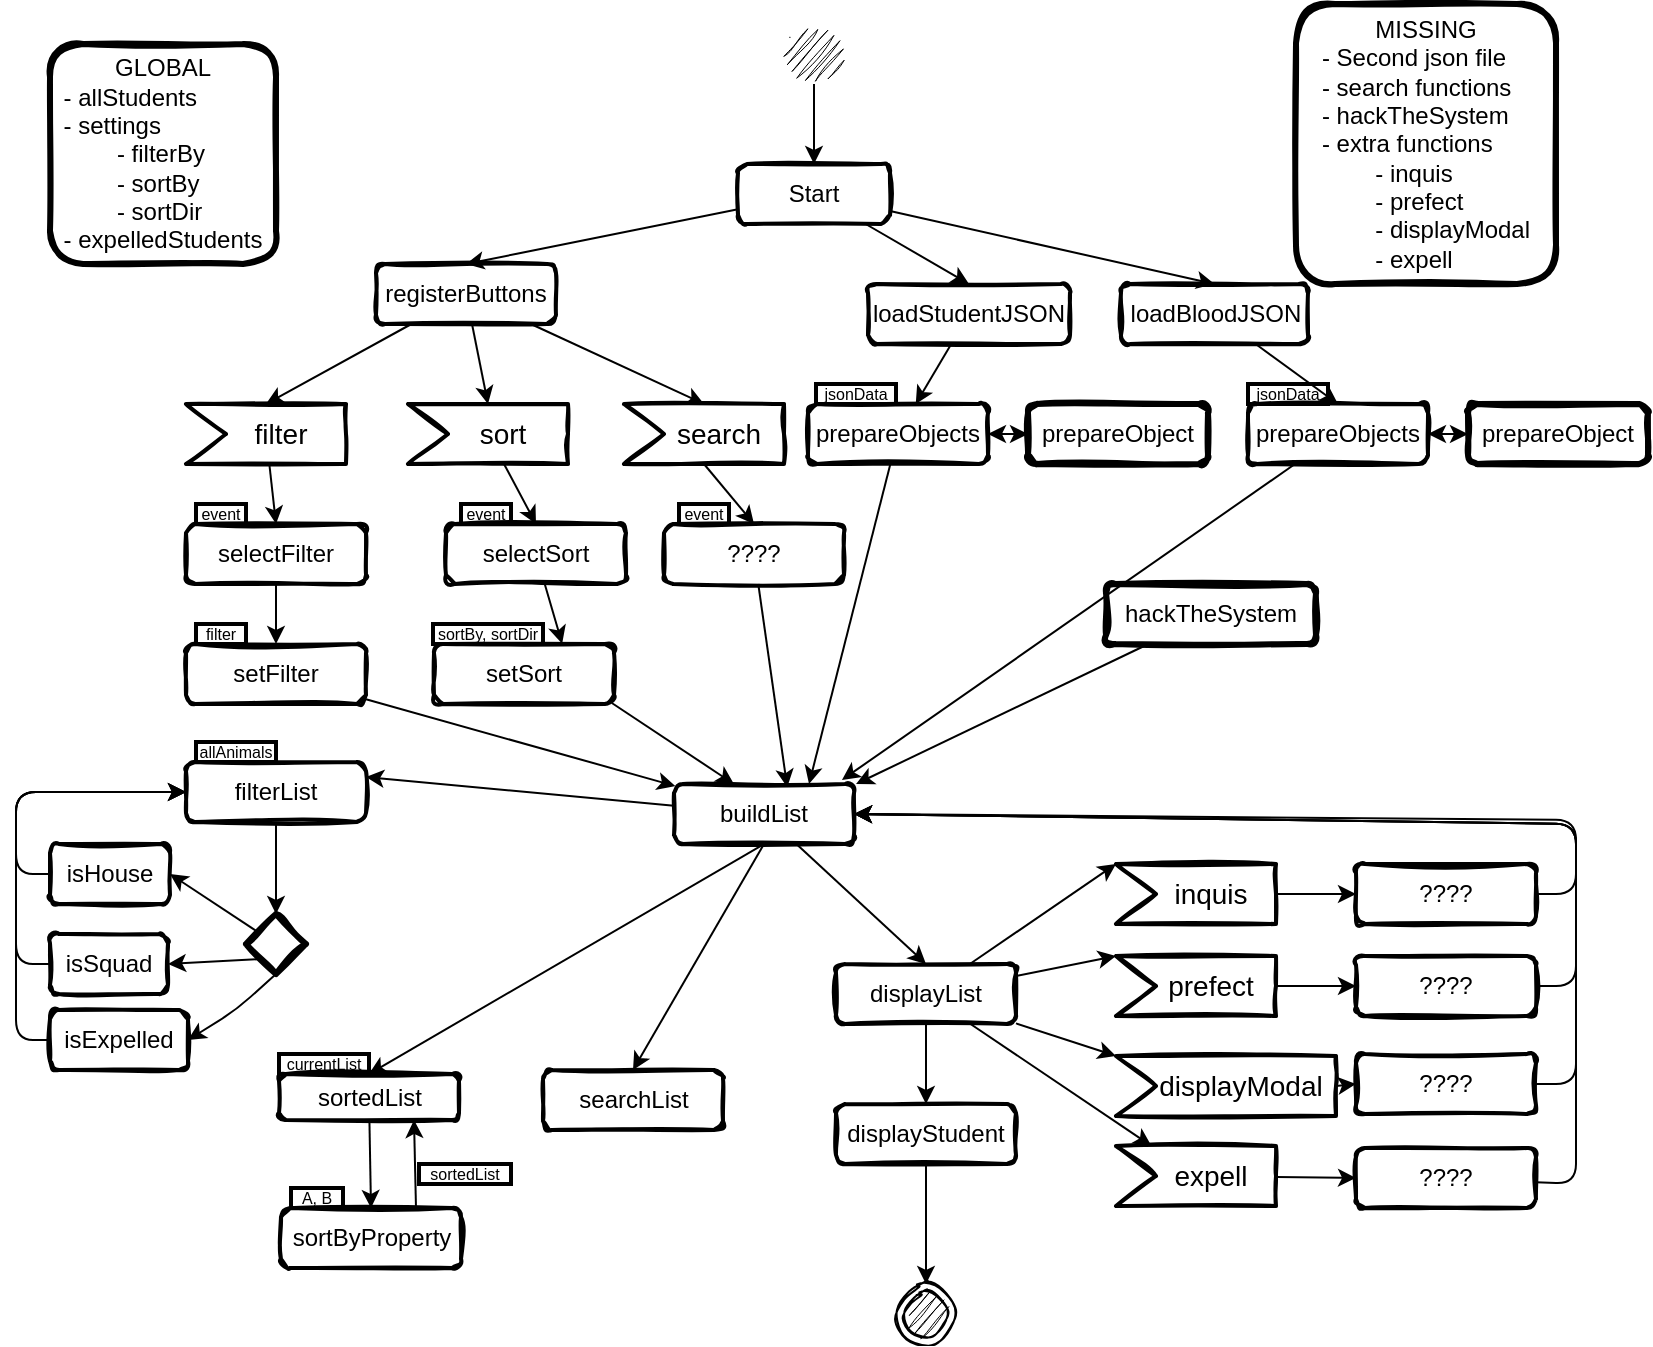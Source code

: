 <mxfile>
    <diagram id="oOvZCzZju9aMzPUEK3CR" name="Page-1">
        <mxGraphModel dx="831" dy="860" grid="1" gridSize="10" guides="1" tooltips="1" connect="1" arrows="1" fold="1" page="1" pageScale="1" pageWidth="827" pageHeight="1169" background="#FFFFFF" math="0" shadow="0">
            <root>
                <mxCell id="0"/>
                <mxCell id="1" parent="0"/>
                <mxCell id="14" style="edgeStyle=none;html=1;fontColor=#000000;strokeColor=#000000;" parent="1" source="11" edge="1">
                    <mxGeometry relative="1" as="geometry">
                        <mxPoint x="423" y="110" as="targetPoint"/>
                    </mxGeometry>
                </mxCell>
                <mxCell id="11" value="" style="ellipse;fillColor=#000000;strokeColor=none;sketch=1;fontColor=#000000;" parent="1" vertex="1">
                    <mxGeometry x="408" y="40" width="30" height="30" as="geometry"/>
                </mxCell>
                <mxCell id="17" style="edgeStyle=none;html=1;entryX=0.5;entryY=0;entryDx=0;entryDy=0;fontColor=#000000;strokeColor=#000000;" parent="1" source="13" target="15" edge="1">
                    <mxGeometry relative="1" as="geometry"/>
                </mxCell>
                <mxCell id="18" style="edgeStyle=none;html=1;entryX=0.5;entryY=0;entryDx=0;entryDy=0;fontColor=#000000;strokeColor=#000000;" parent="1" source="13" target="16" edge="1">
                    <mxGeometry relative="1" as="geometry"/>
                </mxCell>
                <mxCell id="135" style="edgeStyle=none;html=1;entryX=0.5;entryY=0;entryDx=0;entryDy=0;strokeColor=#000000;" edge="1" parent="1" source="13" target="133">
                    <mxGeometry relative="1" as="geometry"/>
                </mxCell>
                <mxCell id="13" value="Start" style="rounded=1;whiteSpace=wrap;html=1;sketch=1;fontColor=#000000;strokeColor=#000000;strokeWidth=2;fillColor=none;" parent="1" vertex="1">
                    <mxGeometry x="385" y="110" width="76" height="30" as="geometry"/>
                </mxCell>
                <mxCell id="35" style="edgeStyle=none;html=1;entryX=0;entryY=0;entryDx=40;entryDy=0;entryPerimeter=0;fontColor=#000000;strokeColor=#000000;" parent="1" source="15" target="27" edge="1">
                    <mxGeometry relative="1" as="geometry"/>
                </mxCell>
                <mxCell id="36" style="edgeStyle=none;html=1;entryX=0;entryY=0;entryDx=40;entryDy=0;entryPerimeter=0;fontColor=#000000;strokeColor=#000000;" parent="1" source="15" target="28" edge="1">
                    <mxGeometry relative="1" as="geometry"/>
                </mxCell>
                <mxCell id="71" style="edgeStyle=none;html=1;entryX=0;entryY=0;entryDx=40;entryDy=0;entryPerimeter=0;fontColor=#000000;strokeColor=#000000;" parent="1" source="15" target="67" edge="1">
                    <mxGeometry relative="1" as="geometry"/>
                </mxCell>
                <mxCell id="15" value="registerButtons" style="rounded=1;whiteSpace=wrap;html=1;sketch=1;fontColor=#000000;strokeColor=#000000;strokeWidth=2;fillColor=none;" parent="1" vertex="1">
                    <mxGeometry x="204" y="160" width="90" height="30" as="geometry"/>
                </mxCell>
                <mxCell id="21" style="edgeStyle=none;html=1;fontColor=#000000;strokeColor=#000000;" parent="1" source="16" target="19" edge="1">
                    <mxGeometry relative="1" as="geometry"/>
                </mxCell>
                <mxCell id="16" value="loadStudentJSON" style="rounded=1;whiteSpace=wrap;html=1;sketch=1;fontColor=#000000;strokeColor=#000000;strokeWidth=2;fillColor=none;" parent="1" vertex="1">
                    <mxGeometry x="450" y="170" width="101" height="30" as="geometry"/>
                </mxCell>
                <mxCell id="22" style="edgeStyle=none;html=1;entryX=0;entryY=0.5;entryDx=0;entryDy=0;fontColor=#000000;strokeColor=#000000;" parent="1" source="19" target="20" edge="1">
                    <mxGeometry relative="1" as="geometry"/>
                </mxCell>
                <mxCell id="43" style="edgeStyle=none;html=1;entryX=0.75;entryY=0;entryDx=0;entryDy=0;fontColor=#000000;strokeColor=#000000;" parent="1" source="19" target="24" edge="1">
                    <mxGeometry relative="1" as="geometry"/>
                </mxCell>
                <mxCell id="19" value="prepareObjects" style="rounded=1;whiteSpace=wrap;html=1;sketch=1;fontColor=#000000;strokeColor=#000000;strokeWidth=2;fillColor=none;" parent="1" vertex="1">
                    <mxGeometry x="420" y="230" width="90" height="30" as="geometry"/>
                </mxCell>
                <mxCell id="23" style="edgeStyle=none;html=1;fontColor=#000000;strokeColor=#000000;" parent="1" source="20" target="19" edge="1">
                    <mxGeometry relative="1" as="geometry"/>
                </mxCell>
                <mxCell id="20" value="prepareObject" style="rounded=1;whiteSpace=wrap;html=1;sketch=1;fontColor=#000000;strokeColor=#000000;strokeWidth=3;fillColor=none;" parent="1" vertex="1">
                    <mxGeometry x="530" y="230" width="90" height="30" as="geometry"/>
                </mxCell>
                <mxCell id="44" style="edgeStyle=none;html=1;entryX=0.5;entryY=0;entryDx=0;entryDy=0;fontColor=#000000;strokeColor=#000000;" parent="1" source="24" target="25" edge="1">
                    <mxGeometry relative="1" as="geometry"/>
                </mxCell>
                <mxCell id="46" style="edgeStyle=none;html=1;entryX=1;entryY=0.25;entryDx=0;entryDy=0;fontColor=#000000;strokeColor=#000000;" parent="1" source="24" target="33" edge="1">
                    <mxGeometry relative="1" as="geometry"/>
                </mxCell>
                <mxCell id="47" style="edgeStyle=none;html=1;exitX=0.5;exitY=1;exitDx=0;exitDy=0;entryX=0.5;entryY=0;entryDx=0;entryDy=0;fontColor=#000000;strokeColor=#000000;" parent="1" source="24" target="34" edge="1">
                    <mxGeometry relative="1" as="geometry"/>
                </mxCell>
                <mxCell id="66" style="edgeStyle=none;html=1;entryX=0.5;entryY=0;entryDx=0;entryDy=0;fontColor=#000000;strokeColor=#000000;exitX=0.5;exitY=1;exitDx=0;exitDy=0;" parent="1" source="24" target="65" edge="1">
                    <mxGeometry relative="1" as="geometry"/>
                </mxCell>
                <mxCell id="24" value="buildList" style="rounded=1;whiteSpace=wrap;html=1;sketch=1;fontColor=#000000;strokeColor=#000000;strokeWidth=2;fillColor=none;" parent="1" vertex="1">
                    <mxGeometry x="353" y="420" width="90" height="30" as="geometry"/>
                </mxCell>
                <mxCell id="45" style="edgeStyle=none;html=1;exitX=0.5;exitY=1;exitDx=0;exitDy=0;entryX=0.5;entryY=0;entryDx=0;entryDy=0;fontColor=#000000;strokeColor=#000000;" parent="1" source="25" target="26" edge="1">
                    <mxGeometry relative="1" as="geometry"/>
                </mxCell>
                <mxCell id="113" style="edgeStyle=none;html=1;fontSize=8;fontColor=#000000;strokeColor=#000000;" parent="1" source="25" target="107" edge="1">
                    <mxGeometry relative="1" as="geometry"/>
                </mxCell>
                <mxCell id="114" style="edgeStyle=none;html=1;entryX=0;entryY=0;entryDx=0;entryDy=0;entryPerimeter=0;fontSize=8;fontColor=#000000;strokeColor=#000000;" parent="1" source="25" target="109" edge="1">
                    <mxGeometry relative="1" as="geometry"/>
                </mxCell>
                <mxCell id="115" style="edgeStyle=none;html=1;entryX=0;entryY=0;entryDx=0;entryDy=0;entryPerimeter=0;fontSize=8;fontColor=#000000;strokeColor=#000000;" parent="1" source="25" target="111" edge="1">
                    <mxGeometry relative="1" as="geometry"/>
                </mxCell>
                <mxCell id="116" style="edgeStyle=none;html=1;entryX=0;entryY=0;entryDx=0;entryDy=0;entryPerimeter=0;fontSize=8;fontColor=#000000;strokeColor=#000000;" parent="1" source="25" target="112" edge="1">
                    <mxGeometry relative="1" as="geometry"/>
                </mxCell>
                <mxCell id="25" value="displayList" style="rounded=1;whiteSpace=wrap;html=1;sketch=1;fontColor=#000000;strokeColor=#000000;strokeWidth=2;fillColor=none;" parent="1" vertex="1">
                    <mxGeometry x="434" y="510" width="90" height="30" as="geometry"/>
                </mxCell>
                <mxCell id="73" style="edgeStyle=none;html=1;entryX=0.5;entryY=0;entryDx=0;entryDy=0;fontColor=#000000;strokeColor=#000000;" parent="1" source="26" target="72" edge="1">
                    <mxGeometry relative="1" as="geometry"/>
                </mxCell>
                <mxCell id="26" value="displayStudent" style="rounded=1;whiteSpace=wrap;html=1;sketch=1;fontColor=#000000;strokeColor=#000000;strokeWidth=2;fillColor=none;" parent="1" vertex="1">
                    <mxGeometry x="434" y="580" width="90" height="30" as="geometry"/>
                </mxCell>
                <mxCell id="37" style="edgeStyle=none;html=1;entryX=0.5;entryY=0;entryDx=0;entryDy=0;fontColor=#000000;strokeColor=#000000;" parent="1" source="27" target="29" edge="1">
                    <mxGeometry relative="1" as="geometry"/>
                </mxCell>
                <mxCell id="27" value="filter" style="html=1;shape=mxgraph.infographic.ribbonSimple;notch1=20;notch2=0;align=center;verticalAlign=middle;fontSize=14;fontStyle=0;fillColor=none;flipH=0;spacingRight=0;spacingLeft=14;strokeColor=#000000;strokeWidth=2;perimeterSpacing=0;sketch=1;fontColor=#000000;" parent="1" vertex="1">
                    <mxGeometry x="109" y="230" width="80" height="30" as="geometry"/>
                </mxCell>
                <mxCell id="38" style="edgeStyle=none;html=1;entryX=0.5;entryY=0;entryDx=0;entryDy=0;fontColor=#000000;strokeColor=#000000;" parent="1" source="28" target="30" edge="1">
                    <mxGeometry relative="1" as="geometry"/>
                </mxCell>
                <mxCell id="28" value="sort" style="html=1;shape=mxgraph.infographic.ribbonSimple;notch1=20;notch2=0;align=center;verticalAlign=middle;fontSize=14;fontStyle=0;fillColor=none;flipH=0;spacingRight=0;spacingLeft=14;strokeColor=#000000;strokeWidth=2;perimeterSpacing=0;sketch=1;fontColor=#000000;" parent="1" vertex="1">
                    <mxGeometry x="220" y="230" width="80" height="30" as="geometry"/>
                </mxCell>
                <mxCell id="39" style="edgeStyle=none;html=1;entryX=0.5;entryY=0;entryDx=0;entryDy=0;fontColor=#000000;strokeColor=#000000;" parent="1" source="29" target="31" edge="1">
                    <mxGeometry relative="1" as="geometry"/>
                </mxCell>
                <mxCell id="29" value="selectFilter" style="rounded=1;whiteSpace=wrap;html=1;sketch=1;fontColor=#000000;strokeColor=#000000;strokeWidth=2;fillColor=none;" parent="1" vertex="1">
                    <mxGeometry x="109" y="290" width="90" height="30" as="geometry"/>
                </mxCell>
                <mxCell id="40" style="edgeStyle=none;html=1;entryX=0.712;entryY=-0.004;entryDx=0;entryDy=0;fontColor=#000000;strokeColor=#000000;entryPerimeter=0;" parent="1" source="30" target="32" edge="1">
                    <mxGeometry relative="1" as="geometry"/>
                </mxCell>
                <mxCell id="30" value="selectSort" style="rounded=1;whiteSpace=wrap;html=1;sketch=1;fontColor=#000000;strokeColor=#000000;strokeWidth=2;fillColor=none;" parent="1" vertex="1">
                    <mxGeometry x="239" y="290" width="90" height="30" as="geometry"/>
                </mxCell>
                <mxCell id="42" style="edgeStyle=none;html=1;fontColor=#000000;strokeColor=#000000;entryX=0.007;entryY=0.034;entryDx=0;entryDy=0;entryPerimeter=0;" parent="1" source="31" target="24" edge="1">
                    <mxGeometry relative="1" as="geometry">
                        <mxPoint x="414" y="420" as="targetPoint"/>
                    </mxGeometry>
                </mxCell>
                <mxCell id="31" value="setFilter" style="rounded=1;whiteSpace=wrap;html=1;sketch=1;fontColor=#000000;strokeColor=#000000;strokeWidth=2;fillColor=none;" parent="1" vertex="1">
                    <mxGeometry x="109" y="350" width="90" height="30" as="geometry"/>
                </mxCell>
                <mxCell id="41" style="edgeStyle=none;html=1;fontColor=#000000;strokeColor=#000000;entryX=0.333;entryY=0;entryDx=0;entryDy=0;entryPerimeter=0;exitX=0.988;exitY=0.984;exitDx=0;exitDy=0;exitPerimeter=0;" parent="1" source="32" target="24" edge="1">
                    <mxGeometry relative="1" as="geometry">
                        <mxPoint x="394" y="420" as="targetPoint"/>
                    </mxGeometry>
                </mxCell>
                <mxCell id="32" value="setSort" style="rounded=1;whiteSpace=wrap;html=1;sketch=1;fontColor=#000000;strokeColor=#000000;strokeWidth=2;fillColor=none;" parent="1" vertex="1">
                    <mxGeometry x="233" y="350" width="90" height="30" as="geometry"/>
                </mxCell>
                <mxCell id="49" style="edgeStyle=none;html=1;entryX=0.5;entryY=0;entryDx=0;entryDy=0;fontColor=#000000;strokeColor=#000000;" parent="1" source="33" target="48" edge="1">
                    <mxGeometry relative="1" as="geometry"/>
                </mxCell>
                <mxCell id="33" value="filterList" style="rounded=1;whiteSpace=wrap;html=1;sketch=1;fontColor=#000000;strokeColor=#000000;strokeWidth=2;fillColor=none;" parent="1" vertex="1">
                    <mxGeometry x="109" y="409" width="90" height="30" as="geometry"/>
                </mxCell>
                <mxCell id="64" style="edgeStyle=none;html=1;entryX=0.5;entryY=0;entryDx=0;entryDy=0;fontColor=#000000;strokeColor=#000000;" parent="1" source="34" target="63" edge="1">
                    <mxGeometry relative="1" as="geometry"/>
                </mxCell>
                <mxCell id="34" value="sortedList" style="rounded=1;whiteSpace=wrap;html=1;sketch=1;fontColor=#000000;strokeColor=#000000;strokeWidth=2;fillColor=none;" parent="1" vertex="1">
                    <mxGeometry x="155.5" y="565" width="90" height="23" as="geometry"/>
                </mxCell>
                <mxCell id="54" style="edgeStyle=none;html=1;entryX=1;entryY=0.5;entryDx=0;entryDy=0;fontColor=#000000;strokeColor=#000000;exitX=0.5;exitY=1;exitDx=0;exitDy=0;" parent="1" source="48" target="53" edge="1">
                    <mxGeometry relative="1" as="geometry">
                        <mxPoint x="154" y="548" as="sourcePoint"/>
                        <Array as="points">
                            <mxPoint x="134" y="533"/>
                        </Array>
                    </mxGeometry>
                </mxCell>
                <mxCell id="55" style="edgeStyle=none;html=1;fontColor=#000000;strokeColor=#000000;entryX=1;entryY=0.5;entryDx=0;entryDy=0;" parent="1" source="48" target="51" edge="1">
                    <mxGeometry relative="1" as="geometry"/>
                </mxCell>
                <mxCell id="56" style="edgeStyle=none;html=1;fontColor=#000000;strokeColor=#000000;entryX=1;entryY=0.5;entryDx=0;entryDy=0;exitX=0;exitY=1;exitDx=0;exitDy=0;" parent="1" source="48" target="52" edge="1">
                    <mxGeometry relative="1" as="geometry">
                        <Array as="points"/>
                    </mxGeometry>
                </mxCell>
                <mxCell id="48" value="" style="rhombus;sketch=1;fontColor=#000000;strokeColor=#000000;strokeWidth=3;fillColor=none;" parent="1" vertex="1">
                    <mxGeometry x="139" y="485" width="30" height="30" as="geometry"/>
                </mxCell>
                <mxCell id="88" style="edgeStyle=none;html=1;exitX=0;exitY=0.5;exitDx=0;exitDy=0;entryX=0;entryY=0.5;entryDx=0;entryDy=0;fontSize=8;fontColor=#000000;strokeColor=#000000;" parent="1" source="51" target="33" edge="1">
                    <mxGeometry relative="1" as="geometry">
                        <Array as="points">
                            <mxPoint x="24" y="465"/>
                            <mxPoint x="24" y="424"/>
                        </Array>
                    </mxGeometry>
                </mxCell>
                <mxCell id="51" value="isHouse" style="rounded=1;whiteSpace=wrap;html=1;sketch=1;fontColor=#000000;strokeColor=#000000;strokeWidth=2;fillColor=none;" parent="1" vertex="1">
                    <mxGeometry x="41" y="450" width="60" height="30" as="geometry"/>
                </mxCell>
                <mxCell id="90" style="edgeStyle=none;html=1;exitX=0;exitY=0.5;exitDx=0;exitDy=0;entryX=0;entryY=0.5;entryDx=0;entryDy=0;fontSize=8;fontColor=#000000;strokeColor=#000000;" parent="1" source="52" target="33" edge="1">
                    <mxGeometry relative="1" as="geometry">
                        <Array as="points">
                            <mxPoint x="24" y="510"/>
                            <mxPoint x="24" y="424"/>
                        </Array>
                    </mxGeometry>
                </mxCell>
                <mxCell id="52" value="isSquad" style="rounded=1;whiteSpace=wrap;html=1;sketch=1;fontColor=#000000;strokeColor=#000000;strokeWidth=2;fillColor=none;" parent="1" vertex="1">
                    <mxGeometry x="41" y="495" width="59" height="30" as="geometry"/>
                </mxCell>
                <mxCell id="92" style="edgeStyle=none;html=1;exitX=0;exitY=0.5;exitDx=0;exitDy=0;entryX=0;entryY=0.5;entryDx=0;entryDy=0;fontSize=8;fontColor=#000000;strokeColor=#000000;" parent="1" source="53" target="33" edge="1">
                    <mxGeometry relative="1" as="geometry">
                        <Array as="points">
                            <mxPoint x="24" y="548"/>
                            <mxPoint x="24" y="424"/>
                        </Array>
                    </mxGeometry>
                </mxCell>
                <mxCell id="53" value="isExpelled" style="rounded=1;whiteSpace=wrap;html=1;sketch=1;fontColor=#000000;strokeColor=#000000;strokeWidth=2;fillColor=none;" parent="1" vertex="1">
                    <mxGeometry x="41" y="533" width="69" height="30" as="geometry"/>
                </mxCell>
                <mxCell id="102" style="edgeStyle=none;html=1;exitX=0.75;exitY=0;exitDx=0;exitDy=0;entryX=0.75;entryY=1;entryDx=0;entryDy=0;fontSize=8;fontColor=#000000;strokeColor=#000000;" parent="1" source="63" target="34" edge="1">
                    <mxGeometry relative="1" as="geometry"/>
                </mxCell>
                <mxCell id="63" value="sortByProperty" style="rounded=1;whiteSpace=wrap;html=1;sketch=1;fontColor=#000000;strokeColor=#000000;strokeWidth=2;fillColor=none;" parent="1" vertex="1">
                    <mxGeometry x="156.5" y="632" width="90" height="30" as="geometry"/>
                </mxCell>
                <mxCell id="65" value="searchList" style="rounded=1;whiteSpace=wrap;html=1;sketch=1;fontColor=#000000;strokeColor=#000000;strokeWidth=2;fillColor=none;" parent="1" vertex="1">
                    <mxGeometry x="287.5" y="563" width="90" height="30" as="geometry"/>
                </mxCell>
                <mxCell id="69" style="edgeStyle=none;html=1;exitX=0;exitY=0;exitDx=40;exitDy=30;exitPerimeter=0;entryX=0.5;entryY=0;entryDx=0;entryDy=0;fontColor=#000000;strokeColor=#000000;" parent="1" source="67" target="68" edge="1">
                    <mxGeometry relative="1" as="geometry"/>
                </mxCell>
                <mxCell id="67" value="search" style="html=1;shape=mxgraph.infographic.ribbonSimple;notch1=20;notch2=0;align=center;verticalAlign=middle;fontSize=14;fontStyle=0;fillColor=none;flipH=0;spacingRight=0;spacingLeft=14;strokeColor=#000000;strokeWidth=2;perimeterSpacing=0;sketch=1;fontColor=#000000;" parent="1" vertex="1">
                    <mxGeometry x="328" y="230" width="80" height="30" as="geometry"/>
                </mxCell>
                <mxCell id="70" style="edgeStyle=none;html=1;entryX=0.629;entryY=0.053;entryDx=0;entryDy=0;entryPerimeter=0;fontColor=#000000;strokeColor=#000000;" parent="1" source="68" target="24" edge="1">
                    <mxGeometry relative="1" as="geometry"/>
                </mxCell>
                <mxCell id="68" value="????" style="rounded=1;whiteSpace=wrap;html=1;sketch=1;fontColor=#000000;strokeColor=#000000;strokeWidth=2;fillColor=none;" parent="1" vertex="1">
                    <mxGeometry x="348" y="290" width="90" height="30" as="geometry"/>
                </mxCell>
                <mxCell id="72" value="" style="ellipse;html=1;shape=endState;fillColor=#000000;strokeColor=#000000;sketch=1;fontColor=#000000;" parent="1" vertex="1">
                    <mxGeometry x="464" y="670" width="30" height="30" as="geometry"/>
                </mxCell>
                <mxCell id="80" value="event" style="fontStyle=0;sketch=0;fontColor=#000000;strokeColor=#000000;strokeWidth=2;fillColor=none;fontSize=8;rounded=0;" parent="1" vertex="1">
                    <mxGeometry x="114" y="280" width="25" height="10" as="geometry"/>
                </mxCell>
                <mxCell id="93" value="filter" style="fontStyle=0;sketch=0;fontColor=#000000;strokeColor=#000000;strokeWidth=2;fillColor=none;fontSize=8;rounded=0;" parent="1" vertex="1">
                    <mxGeometry x="114" y="340" width="25" height="10" as="geometry"/>
                </mxCell>
                <mxCell id="94" value="allAnimals" style="fontStyle=0;sketch=0;fontColor=#000000;strokeColor=#000000;strokeWidth=2;fillColor=none;fontSize=8;rounded=0;" parent="1" vertex="1">
                    <mxGeometry x="114" y="399" width="40" height="10" as="geometry"/>
                </mxCell>
                <mxCell id="95" value="event" style="fontStyle=0;sketch=0;fontColor=#000000;strokeColor=#000000;strokeWidth=2;fillColor=none;fontSize=8;rounded=0;" parent="1" vertex="1">
                    <mxGeometry x="246.5" y="280" width="25" height="10" as="geometry"/>
                </mxCell>
                <mxCell id="96" value="event" style="fontStyle=0;sketch=0;fontColor=#000000;strokeColor=#000000;strokeWidth=2;fillColor=none;fontSize=8;rounded=0;" parent="1" vertex="1">
                    <mxGeometry x="355.5" y="280" width="25" height="10" as="geometry"/>
                </mxCell>
                <mxCell id="97" value="sortBy, sortDir" style="fontStyle=0;sketch=0;fontColor=#000000;strokeColor=#000000;strokeWidth=2;fillColor=none;fontSize=8;rounded=0;" parent="1" vertex="1">
                    <mxGeometry x="232.5" y="340" width="55" height="10" as="geometry"/>
                </mxCell>
                <mxCell id="98" value="currentList" style="fontStyle=0;sketch=0;fontColor=#000000;strokeColor=#000000;strokeWidth=2;fillColor=none;fontSize=8;rounded=0;" parent="1" vertex="1">
                    <mxGeometry x="155.5" y="555" width="45" height="10" as="geometry"/>
                </mxCell>
                <mxCell id="100" value="A, B" style="fontStyle=0;sketch=0;fontColor=#000000;strokeColor=#000000;strokeWidth=2;fillColor=none;fontSize=8;rounded=0;" parent="1" vertex="1">
                    <mxGeometry x="161.5" y="622" width="26" height="10" as="geometry"/>
                </mxCell>
                <mxCell id="101" value="sortedList" style="fontStyle=0;sketch=0;fontColor=#000000;strokeColor=#000000;strokeWidth=2;fillColor=none;fontSize=8;rounded=0;" parent="1" vertex="1">
                    <mxGeometry x="225.5" y="610" width="46" height="10" as="geometry"/>
                </mxCell>
                <mxCell id="105" value="jsonData" style="fontStyle=0;sketch=0;fontColor=#000000;strokeColor=#000000;strokeWidth=2;fillColor=none;fontSize=8;rounded=0;" parent="1" vertex="1">
                    <mxGeometry x="424" y="220" width="40" height="10" as="geometry"/>
                </mxCell>
                <mxCell id="124" style="edgeStyle=none;html=1;entryX=0;entryY=0.5;entryDx=0;entryDy=0;fontSize=8;fontColor=#000000;strokeColor=#000000;" parent="1" source="107" target="117" edge="1">
                    <mxGeometry relative="1" as="geometry"/>
                </mxCell>
                <mxCell id="107" value="expell" style="html=1;shape=mxgraph.infographic.ribbonSimple;notch1=20;notch2=0;align=center;verticalAlign=middle;fontSize=14;fontStyle=0;fillColor=none;flipH=0;spacingRight=0;spacingLeft=14;strokeColor=#000000;strokeWidth=2;perimeterSpacing=0;sketch=1;fontColor=#000000;" parent="1" vertex="1">
                    <mxGeometry x="574" y="601" width="80" height="30" as="geometry"/>
                </mxCell>
                <mxCell id="123" style="edgeStyle=none;html=1;exitX=1;exitY=0.5;exitDx=0;exitDy=0;exitPerimeter=0;entryX=0;entryY=0.5;entryDx=0;entryDy=0;fontSize=8;fontColor=#000000;strokeColor=#000000;" parent="1" source="109" target="118" edge="1">
                    <mxGeometry relative="1" as="geometry"/>
                </mxCell>
                <mxCell id="109" value="displayModal" style="html=1;shape=mxgraph.infographic.ribbonSimple;notch1=20;notch2=0;align=center;verticalAlign=middle;fontSize=14;fontStyle=0;fillColor=none;flipH=0;spacingRight=0;spacingLeft=14;strokeColor=#000000;strokeWidth=2;perimeterSpacing=0;sketch=1;fontColor=#000000;" parent="1" vertex="1">
                    <mxGeometry x="574" y="556" width="110" height="30" as="geometry"/>
                </mxCell>
                <mxCell id="122" style="edgeStyle=none;html=1;entryX=0;entryY=0.5;entryDx=0;entryDy=0;fontSize=8;fontColor=#000000;strokeColor=#000000;" parent="1" source="111" target="119" edge="1">
                    <mxGeometry relative="1" as="geometry"/>
                </mxCell>
                <mxCell id="111" value="prefect" style="html=1;shape=mxgraph.infographic.ribbonSimple;notch1=20;notch2=0;align=center;verticalAlign=middle;fontSize=14;fontStyle=0;fillColor=none;flipH=0;spacingRight=0;spacingLeft=14;strokeColor=#000000;strokeWidth=2;perimeterSpacing=0;sketch=1;fontColor=#000000;" parent="1" vertex="1">
                    <mxGeometry x="574" y="506" width="80" height="30" as="geometry"/>
                </mxCell>
                <mxCell id="121" style="edgeStyle=none;html=1;entryX=0;entryY=0.5;entryDx=0;entryDy=0;fontSize=8;fontColor=#000000;strokeColor=#000000;" parent="1" source="112" target="120" edge="1">
                    <mxGeometry relative="1" as="geometry"/>
                </mxCell>
                <mxCell id="112" value="inquis" style="html=1;shape=mxgraph.infographic.ribbonSimple;notch1=20;notch2=0;align=center;verticalAlign=middle;fontSize=14;fontStyle=0;fillColor=none;flipH=0;spacingRight=0;spacingLeft=14;strokeColor=#000000;strokeWidth=2;perimeterSpacing=0;sketch=1;fontColor=#000000;" parent="1" vertex="1">
                    <mxGeometry x="574" y="460" width="80" height="30" as="geometry"/>
                </mxCell>
                <mxCell id="125" style="edgeStyle=none;html=1;fontSize=8;fontColor=#000000;strokeColor=#000000;entryX=1;entryY=0.5;entryDx=0;entryDy=0;" parent="1" source="117" target="24" edge="1">
                    <mxGeometry relative="1" as="geometry">
                        <mxPoint x="464" y="420" as="targetPoint"/>
                        <Array as="points">
                            <mxPoint x="804" y="620"/>
                            <mxPoint x="804" y="438"/>
                        </Array>
                    </mxGeometry>
                </mxCell>
                <mxCell id="117" value="????" style="rounded=1;whiteSpace=wrap;html=1;sketch=1;fontColor=#000000;strokeColor=#000000;strokeWidth=2;fillColor=none;" parent="1" vertex="1">
                    <mxGeometry x="694" y="602" width="90" height="30" as="geometry"/>
                </mxCell>
                <mxCell id="126" style="edgeStyle=none;html=1;fontSize=8;fontColor=#000000;strokeColor=#000000;entryX=1;entryY=0.5;entryDx=0;entryDy=0;" parent="1" source="118" target="24" edge="1">
                    <mxGeometry relative="1" as="geometry">
                        <mxPoint x="454" y="430" as="targetPoint"/>
                        <Array as="points">
                            <mxPoint x="804" y="570"/>
                            <mxPoint x="804" y="440"/>
                        </Array>
                    </mxGeometry>
                </mxCell>
                <mxCell id="118" value="????" style="rounded=1;whiteSpace=wrap;html=1;sketch=1;fontColor=#000000;strokeColor=#000000;strokeWidth=2;fillColor=none;" parent="1" vertex="1">
                    <mxGeometry x="694" y="555" width="90" height="30" as="geometry"/>
                </mxCell>
                <mxCell id="127" style="edgeStyle=none;html=1;fontSize=8;fontColor=#000000;strokeColor=#000000;entryX=1;entryY=0.5;entryDx=0;entryDy=0;" parent="1" source="119" target="24" edge="1">
                    <mxGeometry relative="1" as="geometry">
                        <mxPoint x="454" y="440" as="targetPoint"/>
                        <Array as="points">
                            <mxPoint x="804" y="521"/>
                            <mxPoint x="804" y="440"/>
                        </Array>
                    </mxGeometry>
                </mxCell>
                <mxCell id="119" value="????" style="rounded=1;whiteSpace=wrap;html=1;sketch=1;fontColor=#000000;strokeColor=#000000;strokeWidth=2;fillColor=none;" parent="1" vertex="1">
                    <mxGeometry x="694" y="506" width="90" height="30" as="geometry"/>
                </mxCell>
                <mxCell id="128" style="edgeStyle=none;html=1;fontSize=8;fontColor=#000000;strokeColor=#000000;entryX=1;entryY=0.5;entryDx=0;entryDy=0;" parent="1" source="120" target="24" edge="1">
                    <mxGeometry relative="1" as="geometry">
                        <mxPoint x="454" y="440" as="targetPoint"/>
                        <Array as="points">
                            <mxPoint x="804" y="475"/>
                            <mxPoint x="804" y="440"/>
                        </Array>
                    </mxGeometry>
                </mxCell>
                <mxCell id="120" value="????" style="rounded=1;whiteSpace=wrap;html=1;sketch=1;fontColor=#000000;strokeColor=#000000;strokeWidth=2;fillColor=none;" parent="1" vertex="1">
                    <mxGeometry x="694" y="460" width="90" height="30" as="geometry"/>
                </mxCell>
                <mxCell id="130" style="edgeStyle=none;html=1;fontSize=8;fontColor=#000000;strokeColor=#000000;" parent="1" source="129" edge="1">
                    <mxGeometry relative="1" as="geometry">
                        <mxPoint x="444" y="420" as="targetPoint"/>
                    </mxGeometry>
                </mxCell>
                <mxCell id="129" value="hackTheSystem" style="rounded=1;whiteSpace=wrap;html=1;sketch=1;fontColor=#000000;strokeColor=#000000;strokeWidth=3;fillColor=none;" parent="1" vertex="1">
                    <mxGeometry x="569" y="320" width="105" height="30" as="geometry"/>
                </mxCell>
                <mxCell id="131" value="MISSING&lt;br&gt;&lt;div style=&quot;text-align: left&quot;&gt;&lt;span&gt;- Second json file&lt;/span&gt;&lt;/div&gt;&lt;div style=&quot;text-align: left&quot;&gt;&lt;div&gt;- search functions&lt;/div&gt;&lt;/div&gt;&lt;div style=&quot;text-align: left&quot;&gt;- hackTheSystem&lt;/div&gt;&lt;div style=&quot;text-align: left&quot;&gt;- extra functions&lt;/div&gt;&lt;div style=&quot;text-align: left&quot;&gt;&lt;span style=&quot;white-space: pre&quot;&gt;&#9;&lt;/span&gt;- inquis&lt;br&gt;&lt;/div&gt;&lt;div style=&quot;text-align: left&quot;&gt;&lt;span style=&quot;white-space: pre&quot;&gt;&#9;&lt;/span&gt;- prefect&lt;br&gt;&lt;/div&gt;&lt;div style=&quot;text-align: left&quot;&gt;&lt;span style=&quot;white-space: pre&quot;&gt;&#9;&lt;/span&gt;- displayModal&lt;br&gt;&lt;/div&gt;&lt;div style=&quot;text-align: left&quot;&gt;&lt;span style=&quot;white-space: pre&quot;&gt;&#9;&lt;/span&gt;- expell&lt;/div&gt;" style="rounded=1;whiteSpace=wrap;html=1;sketch=1;fontColor=#000000;strokeColor=#000000;strokeWidth=3;fillColor=none;verticalAlign=middle;labelPosition=center;verticalLabelPosition=middle;align=center;" parent="1" vertex="1">
                    <mxGeometry x="664" y="30" width="130" height="140" as="geometry"/>
                </mxCell>
                <mxCell id="132" value="GLOBAL&lt;br&gt;&lt;div style=&quot;text-align: left&quot;&gt;&lt;span&gt;- allStudents&lt;/span&gt;&lt;/div&gt;&lt;div style=&quot;text-align: left&quot;&gt;&lt;span&gt;- settings&lt;/span&gt;&lt;/div&gt;&lt;div style=&quot;text-align: left&quot;&gt;&lt;span&gt;&lt;span style=&quot;white-space: pre&quot;&gt;&#9;&lt;/span&gt;- filterBy&lt;/span&gt;&lt;/div&gt;&lt;div style=&quot;text-align: left&quot;&gt;&lt;span&gt;&lt;span style=&quot;white-space: pre&quot;&gt;&#9;&lt;/span&gt;- sortBy&lt;br&gt;&lt;/span&gt;&lt;/div&gt;&lt;div style=&quot;text-align: left&quot;&gt;&lt;span&gt;&lt;span style=&quot;white-space: pre&quot;&gt;&#9;&lt;/span&gt;- sortDir&lt;/span&gt;&lt;/div&gt;&lt;div style=&quot;text-align: left&quot;&gt;- expelledStudents&lt;/div&gt;" style="rounded=1;whiteSpace=wrap;html=1;sketch=1;fontColor=#000000;strokeColor=#000000;strokeWidth=3;fillColor=none;verticalAlign=middle;labelPosition=center;verticalLabelPosition=middle;align=center;" parent="1" vertex="1">
                    <mxGeometry x="41" y="50" width="113" height="110" as="geometry"/>
                </mxCell>
                <mxCell id="138" style="edgeStyle=none;html=1;entryX=0.5;entryY=0;entryDx=0;entryDy=0;strokeColor=#000000;" edge="1" parent="1" source="133" target="137">
                    <mxGeometry relative="1" as="geometry"/>
                </mxCell>
                <mxCell id="133" value="loadBloodJSON" style="rounded=1;whiteSpace=wrap;html=1;sketch=1;fontColor=#000000;strokeColor=#000000;strokeWidth=2;fillColor=none;" vertex="1" parent="1">
                    <mxGeometry x="576.5" y="170" width="93.5" height="30" as="geometry"/>
                </mxCell>
                <mxCell id="142" style="edgeStyle=none;html=1;exitX=1;exitY=0.5;exitDx=0;exitDy=0;entryX=0;entryY=0.5;entryDx=0;entryDy=0;strokeColor=#000000;" edge="1" parent="1" source="137" target="141">
                    <mxGeometry relative="1" as="geometry"/>
                </mxCell>
                <mxCell id="145" style="edgeStyle=none;html=1;entryX=0.933;entryY=-0.067;entryDx=0;entryDy=0;entryPerimeter=0;strokeColor=#000000;" edge="1" parent="1" source="137" target="24">
                    <mxGeometry relative="1" as="geometry"/>
                </mxCell>
                <mxCell id="137" value="prepareObjects" style="rounded=1;whiteSpace=wrap;html=1;sketch=1;fontColor=#000000;strokeColor=#000000;strokeWidth=2;fillColor=none;" vertex="1" parent="1">
                    <mxGeometry x="640" y="230" width="90" height="30" as="geometry"/>
                </mxCell>
                <mxCell id="140" value="jsonData" style="fontStyle=0;sketch=0;fontColor=#000000;strokeColor=#000000;strokeWidth=2;fillColor=none;fontSize=8;rounded=0;" vertex="1" parent="1">
                    <mxGeometry x="640" y="220" width="40" height="10" as="geometry"/>
                </mxCell>
                <mxCell id="143" style="edgeStyle=none;html=1;exitX=0;exitY=0.5;exitDx=0;exitDy=0;entryX=1;entryY=0.5;entryDx=0;entryDy=0;strokeColor=#000000;" edge="1" parent="1" source="141" target="137">
                    <mxGeometry relative="1" as="geometry"/>
                </mxCell>
                <mxCell id="141" value="prepareObject" style="rounded=1;whiteSpace=wrap;html=1;sketch=1;fontColor=#000000;strokeColor=#000000;strokeWidth=3;fillColor=none;" vertex="1" parent="1">
                    <mxGeometry x="750" y="230" width="90" height="30" as="geometry"/>
                </mxCell>
            </root>
        </mxGraphModel>
    </diagram>
</mxfile>